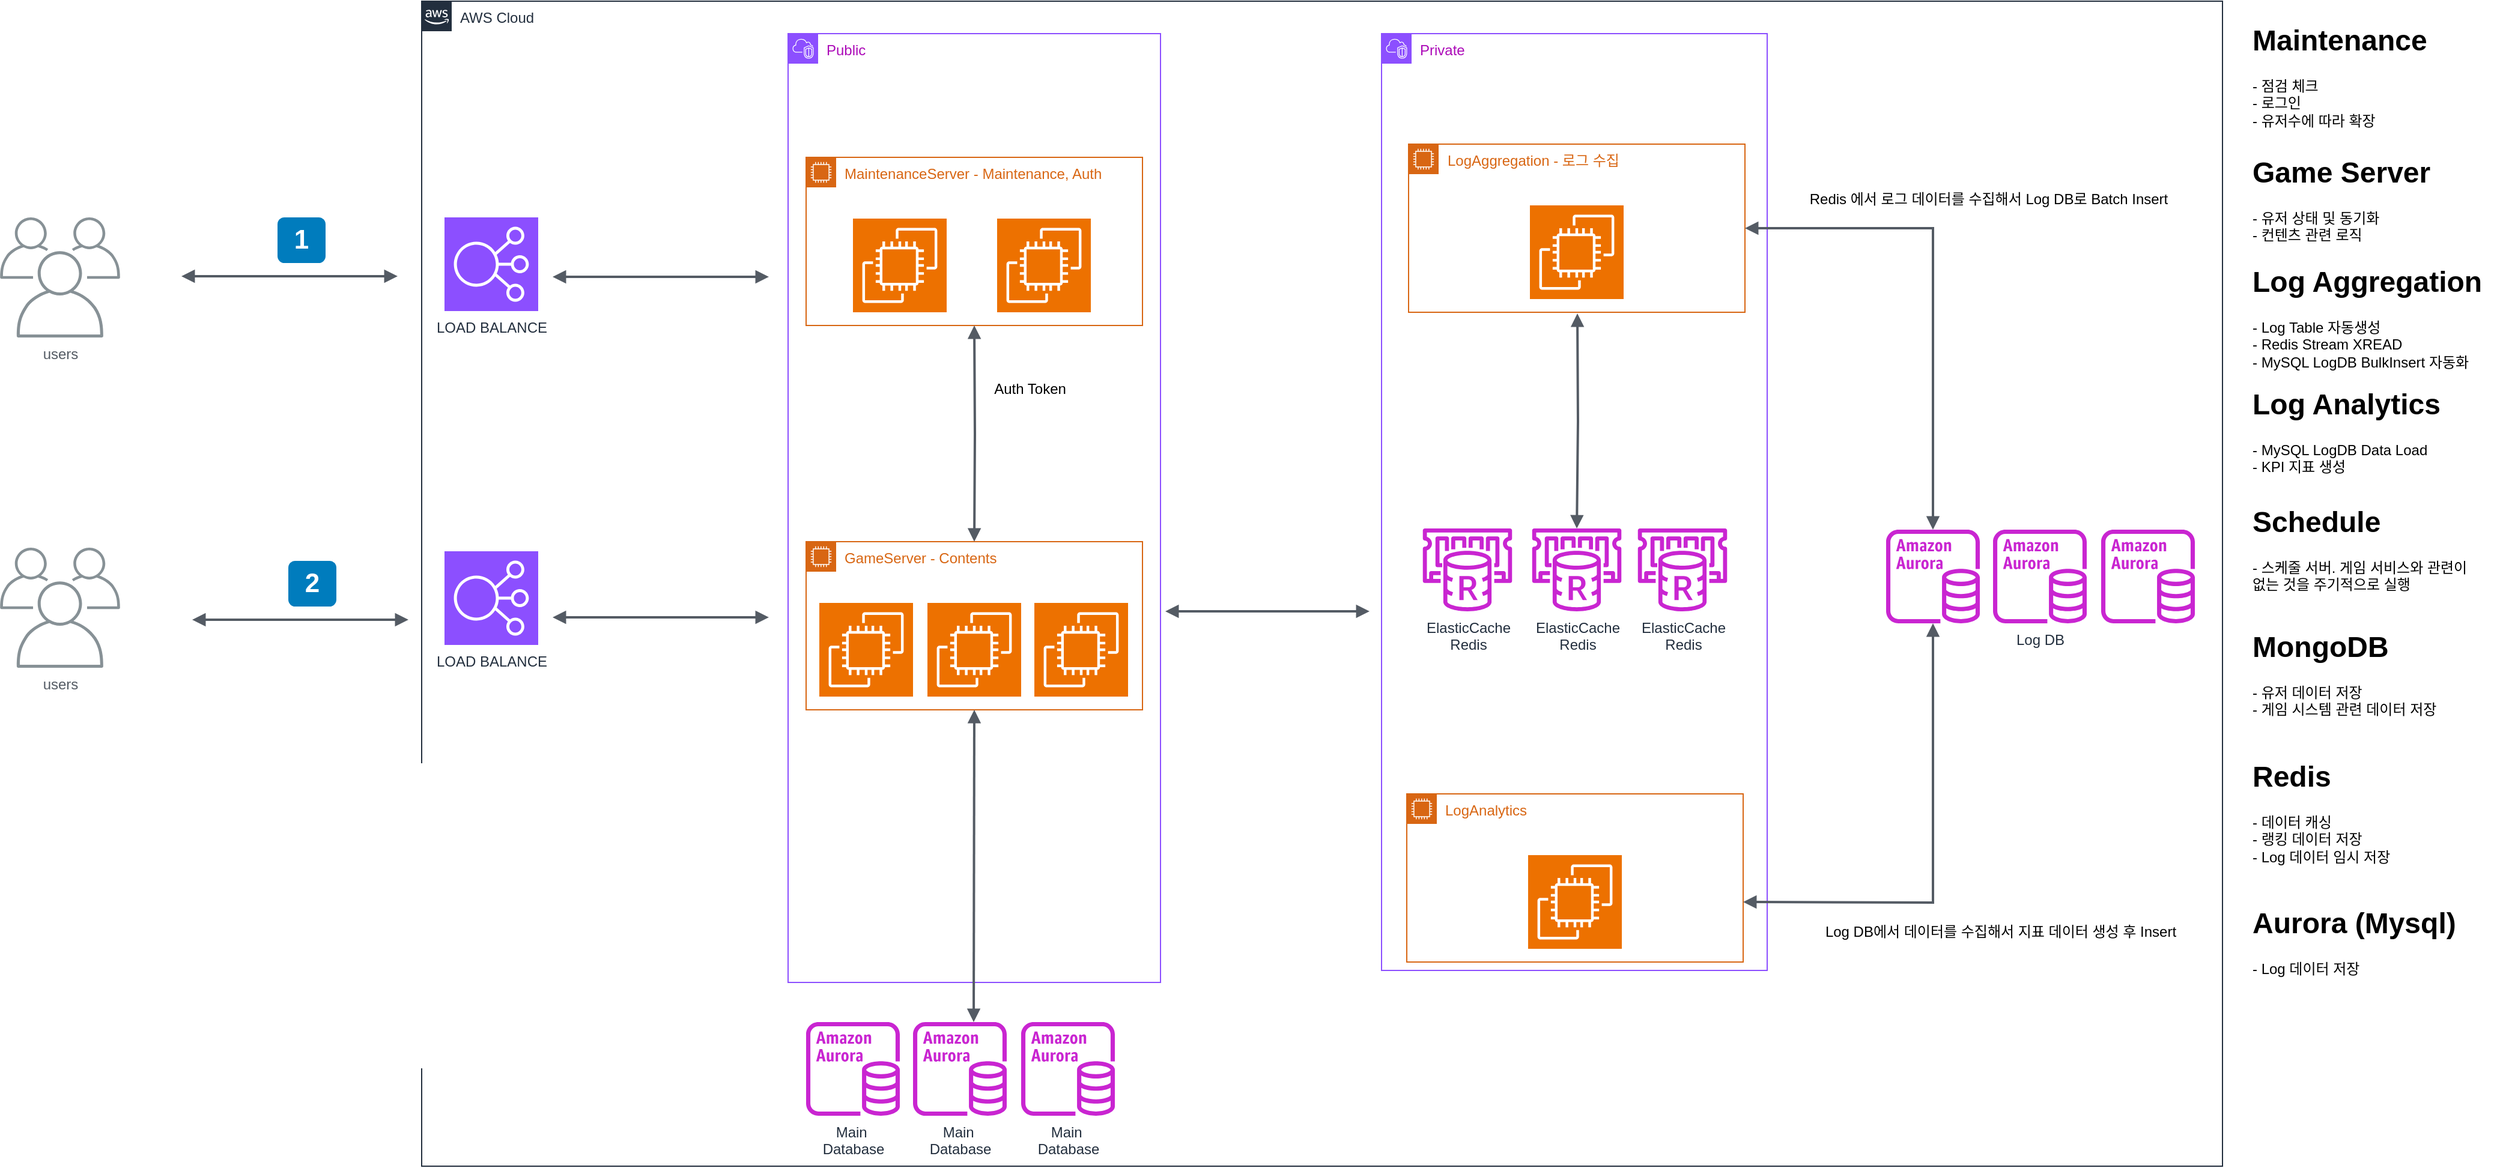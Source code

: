 <mxfile version="26.1.3">
  <diagram name="Page-1" id="rd8Y3L4nlU7eYM_8TJwS">
    <mxGraphModel dx="2474" dy="1098" grid="0" gridSize="10" guides="1" tooltips="1" connect="1" arrows="1" fold="1" page="0" pageScale="1" pageWidth="827" pageHeight="1169" background="#ffffff" math="0" shadow="0">
      <root>
        <mxCell id="0" />
        <mxCell id="1" parent="0" />
        <mxCell id="LTSO_g2LVrWA1BxB4xJP-1" value="&lt;font color=&quot;#ac0bb8&quot;&gt;Public&lt;/font&gt;" style="points=[[0,0],[0.25,0],[0.5,0],[0.75,0],[1,0],[1,0.25],[1,0.5],[1,0.75],[1,1],[0.75,1],[0.5,1],[0.25,1],[0,1],[0,0.75],[0,0.5],[0,0.25]];outlineConnect=0;gradientColor=none;html=1;whiteSpace=wrap;fontSize=12;fontStyle=0;container=1;pointerEvents=0;collapsible=0;recursiveResize=0;shape=mxgraph.aws4.group;grIcon=mxgraph.aws4.group_vpc2;strokeColor=#8C4FFF;fillColor=none;verticalAlign=top;align=left;spacingLeft=30;fontColor=#AAB7B8;dashed=0;" parent="1" vertex="1">
          <mxGeometry x="586" y="37" width="310" height="790" as="geometry" />
        </mxCell>
        <mxCell id="LTSO_g2LVrWA1BxB4xJP-2" value="&lt;font color=&quot;#ac0bb8&quot;&gt;Private&lt;/font&gt;" style="points=[[0,0],[0.25,0],[0.5,0],[0.75,0],[1,0],[1,0.25],[1,0.5],[1,0.75],[1,1],[0.75,1],[0.5,1],[0.25,1],[0,1],[0,0.75],[0,0.5],[0,0.25]];outlineConnect=0;gradientColor=none;html=1;whiteSpace=wrap;fontSize=12;fontStyle=0;container=1;pointerEvents=0;collapsible=0;recursiveResize=0;shape=mxgraph.aws4.group;grIcon=mxgraph.aws4.group_vpc2;strokeColor=#8C4FFF;fillColor=none;verticalAlign=top;align=left;spacingLeft=30;fontColor=#AAB7B8;dashed=0;" parent="1" vertex="1">
          <mxGeometry x="1080" y="37" width="321" height="780" as="geometry" />
        </mxCell>
        <mxCell id="LTSO_g2LVrWA1BxB4xJP-3" value="users" style="sketch=0;outlineConnect=0;gradientColor=none;fontColor=#545B64;strokeColor=none;fillColor=#879196;dashed=0;verticalLabelPosition=bottom;verticalAlign=top;align=center;html=1;fontSize=12;fontStyle=0;aspect=fixed;shape=mxgraph.aws4.illustration_users;pointerEvents=1" parent="1" vertex="1">
          <mxGeometry x="-70" y="190" width="100" height="100" as="geometry" />
        </mxCell>
        <mxCell id="LTSO_g2LVrWA1BxB4xJP-4" value="&lt;h1&gt;Maintenance&lt;/h1&gt;&lt;div&gt;- 점검 체크&lt;/div&gt;&lt;div&gt;- 로그인&lt;/div&gt;&lt;div&gt;- 유저수에 따라 확장&lt;br&gt;&lt;/div&gt;&lt;div&gt;&lt;br&gt;&lt;br&gt;&lt;/div&gt;&lt;p&gt;&lt;/p&gt;" style="text;html=1;strokeColor=none;fillColor=none;spacing=5;spacingTop=-20;whiteSpace=wrap;overflow=hidden;rounded=0;" parent="1" vertex="1">
          <mxGeometry x="1800" y="23" width="190" height="103" as="geometry" />
        </mxCell>
        <mxCell id="LTSO_g2LVrWA1BxB4xJP-5" value="&lt;h1&gt;Game Server&lt;/h1&gt;&lt;div&gt;- 유저 상태 및 동기화&lt;/div&gt;&lt;div&gt;- 컨텐츠 관련 로직&lt;br&gt;&lt;br&gt;&lt;/div&gt;&lt;p&gt;&lt;/p&gt;" style="text;html=1;strokeColor=none;fillColor=none;spacing=5;spacingTop=-20;whiteSpace=wrap;overflow=hidden;rounded=0;" parent="1" vertex="1">
          <mxGeometry x="1800" y="133" width="190" height="94" as="geometry" />
        </mxCell>
        <mxCell id="LTSO_g2LVrWA1BxB4xJP-6" value="&lt;h1&gt;Log Aggregation&lt;/h1&gt;&lt;div&gt;- Log Table 자동생성&lt;/div&gt;&lt;div&gt;- Redis Stream XREAD&lt;/div&gt;&lt;div&gt;- MySQL LogDB BulkInsert 자동화&lt;/div&gt;&lt;div&gt;&lt;br&gt;&lt;br&gt;&lt;/div&gt;&lt;p&gt;&lt;/p&gt;" style="text;html=1;strokeColor=none;fillColor=none;spacing=5;spacingTop=-20;whiteSpace=wrap;overflow=hidden;rounded=0;" parent="1" vertex="1">
          <mxGeometry x="1800" y="224" width="210" height="102" as="geometry" />
        </mxCell>
        <mxCell id="LTSO_g2LVrWA1BxB4xJP-7" value="&lt;h1&gt;Schedule&lt;/h1&gt;&lt;div&gt;- 스케줄 서버. 게임 서비스와 관련이&lt;/div&gt;&lt;div&gt;없는 것을 주기적으로 실행&lt;/div&gt;&lt;div&gt;&lt;br&gt;&lt;br&gt;&lt;/div&gt;&lt;p&gt;&lt;/p&gt;" style="text;html=1;strokeColor=none;fillColor=none;spacing=5;spacingTop=-20;whiteSpace=wrap;overflow=hidden;rounded=0;" parent="1" vertex="1">
          <mxGeometry x="1800" y="424" width="190" height="90" as="geometry" />
        </mxCell>
        <mxCell id="LTSO_g2LVrWA1BxB4xJP-8" value="&lt;h1&gt;Redis&lt;br&gt;&lt;/h1&gt;&lt;div&gt;- 데이터 캐싱&lt;br&gt;&lt;/div&gt;&lt;div&gt;- 랭킹 데이터 저장&lt;/div&gt;&lt;div&gt;- Log 데이터 임시 저장&lt;/div&gt;&lt;div&gt;&lt;br&gt;&lt;br&gt;&lt;/div&gt;&lt;p&gt;&lt;/p&gt;" style="text;html=1;strokeColor=none;fillColor=none;spacing=5;spacingTop=-20;whiteSpace=wrap;overflow=hidden;rounded=0;" parent="1" vertex="1">
          <mxGeometry x="1800" y="636" width="201" height="105" as="geometry" />
        </mxCell>
        <mxCell id="LTSO_g2LVrWA1BxB4xJP-9" value="AWS Cloud" style="points=[[0,0],[0.25,0],[0.5,0],[0.75,0],[1,0],[1,0.25],[1,0.5],[1,0.75],[1,1],[0.75,1],[0.5,1],[0.25,1],[0,1],[0,0.75],[0,0.5],[0,0.25]];outlineConnect=0;gradientColor=none;html=1;whiteSpace=wrap;fontSize=12;fontStyle=0;container=1;pointerEvents=0;collapsible=0;recursiveResize=0;shape=mxgraph.aws4.group;grIcon=mxgraph.aws4.group_aws_cloud_alt;strokeColor=#232F3E;fillColor=none;verticalAlign=top;align=left;spacingLeft=30;fontColor=#232F3E;dashed=0;" parent="1" vertex="1">
          <mxGeometry x="281" y="10" width="1499" height="970" as="geometry" />
        </mxCell>
        <mxCell id="LTSO_g2LVrWA1BxB4xJP-10" value="MaintenanceServer - Maintenance, Auth" style="points=[[0,0],[0.25,0],[0.5,0],[0.75,0],[1,0],[1,0.25],[1,0.5],[1,0.75],[1,1],[0.75,1],[0.5,1],[0.25,1],[0,1],[0,0.75],[0,0.5],[0,0.25]];outlineConnect=0;gradientColor=none;html=1;whiteSpace=wrap;fontSize=12;fontStyle=0;container=1;pointerEvents=0;collapsible=0;recursiveResize=0;shape=mxgraph.aws4.group;grIcon=mxgraph.aws4.group_ec2_instance_contents;strokeColor=#D86613;fillColor=none;verticalAlign=top;align=left;spacingLeft=30;fontColor=#D86613;dashed=0;" parent="LTSO_g2LVrWA1BxB4xJP-9" vertex="1">
          <mxGeometry x="320" y="130" width="280" height="140" as="geometry" />
        </mxCell>
        <mxCell id="LTSO_g2LVrWA1BxB4xJP-11" value="" style="sketch=0;points=[[0,0,0],[0.25,0,0],[0.5,0,0],[0.75,0,0],[1,0,0],[0,1,0],[0.25,1,0],[0.5,1,0],[0.75,1,0],[1,1,0],[0,0.25,0],[0,0.5,0],[0,0.75,0],[1,0.25,0],[1,0.5,0],[1,0.75,0]];outlineConnect=0;fontColor=#232F3E;fillColor=#ED7100;strokeColor=#ffffff;dashed=0;verticalLabelPosition=bottom;verticalAlign=top;align=center;html=1;fontSize=12;fontStyle=0;aspect=fixed;shape=mxgraph.aws4.resourceIcon;resIcon=mxgraph.aws4.ec2;" parent="LTSO_g2LVrWA1BxB4xJP-10" vertex="1">
          <mxGeometry x="39" y="51" width="78" height="78" as="geometry" />
        </mxCell>
        <mxCell id="LTSO_g2LVrWA1BxB4xJP-12" value="" style="sketch=0;points=[[0,0,0],[0.25,0,0],[0.5,0,0],[0.75,0,0],[1,0,0],[0,1,0],[0.25,1,0],[0.5,1,0],[0.75,1,0],[1,1,0],[0,0.25,0],[0,0.5,0],[0,0.75,0],[1,0.25,0],[1,0.5,0],[1,0.75,0]];outlineConnect=0;fontColor=#232F3E;fillColor=#ED7100;strokeColor=#ffffff;dashed=0;verticalLabelPosition=bottom;verticalAlign=top;align=center;html=1;fontSize=12;fontStyle=0;aspect=fixed;shape=mxgraph.aws4.resourceIcon;resIcon=mxgraph.aws4.ec2;" parent="LTSO_g2LVrWA1BxB4xJP-10" vertex="1">
          <mxGeometry x="159" y="51" width="78" height="78" as="geometry" />
        </mxCell>
        <mxCell id="LTSO_g2LVrWA1BxB4xJP-13" value="GameServer - Contents" style="points=[[0,0],[0.25,0],[0.5,0],[0.75,0],[1,0],[1,0.25],[1,0.5],[1,0.75],[1,1],[0.75,1],[0.5,1],[0.25,1],[0,1],[0,0.75],[0,0.5],[0,0.25]];outlineConnect=0;gradientColor=none;html=1;whiteSpace=wrap;fontSize=12;fontStyle=0;container=1;pointerEvents=0;collapsible=0;recursiveResize=0;shape=mxgraph.aws4.group;grIcon=mxgraph.aws4.group_ec2_instance_contents;strokeColor=#D86613;fillColor=none;verticalAlign=top;align=left;spacingLeft=30;fontColor=#D86613;dashed=0;" parent="LTSO_g2LVrWA1BxB4xJP-9" vertex="1">
          <mxGeometry x="320" y="450" width="280" height="140" as="geometry" />
        </mxCell>
        <mxCell id="LTSO_g2LVrWA1BxB4xJP-14" value="" style="sketch=0;points=[[0,0,0],[0.25,0,0],[0.5,0,0],[0.75,0,0],[1,0,0],[0,1,0],[0.25,1,0],[0.5,1,0],[0.75,1,0],[1,1,0],[0,0.25,0],[0,0.5,0],[0,0.75,0],[1,0.25,0],[1,0.5,0],[1,0.75,0]];outlineConnect=0;fontColor=#232F3E;fillColor=#ED7100;strokeColor=#ffffff;dashed=0;verticalLabelPosition=bottom;verticalAlign=top;align=center;html=1;fontSize=12;fontStyle=0;aspect=fixed;shape=mxgraph.aws4.resourceIcon;resIcon=mxgraph.aws4.ec2;" parent="LTSO_g2LVrWA1BxB4xJP-13" vertex="1">
          <mxGeometry x="11" y="51" width="78" height="78" as="geometry" />
        </mxCell>
        <mxCell id="LTSO_g2LVrWA1BxB4xJP-15" value="" style="sketch=0;points=[[0,0,0],[0.25,0,0],[0.5,0,0],[0.75,0,0],[1,0,0],[0,1,0],[0.25,1,0],[0.5,1,0],[0.75,1,0],[1,1,0],[0,0.25,0],[0,0.5,0],[0,0.75,0],[1,0.25,0],[1,0.5,0],[1,0.75,0]];outlineConnect=0;fontColor=#232F3E;fillColor=#ED7100;strokeColor=#ffffff;dashed=0;verticalLabelPosition=bottom;verticalAlign=top;align=center;html=1;fontSize=12;fontStyle=0;aspect=fixed;shape=mxgraph.aws4.resourceIcon;resIcon=mxgraph.aws4.ec2;" parent="LTSO_g2LVrWA1BxB4xJP-13" vertex="1">
          <mxGeometry x="101" y="51" width="78" height="78" as="geometry" />
        </mxCell>
        <mxCell id="LTSO_g2LVrWA1BxB4xJP-16" value="" style="sketch=0;points=[[0,0,0],[0.25,0,0],[0.5,0,0],[0.75,0,0],[1,0,0],[0,1,0],[0.25,1,0],[0.5,1,0],[0.75,1,0],[1,1,0],[0,0.25,0],[0,0.5,0],[0,0.75,0],[1,0.25,0],[1,0.5,0],[1,0.75,0]];outlineConnect=0;fontColor=#232F3E;fillColor=#ED7100;strokeColor=#ffffff;dashed=0;verticalLabelPosition=bottom;verticalAlign=top;align=center;html=1;fontSize=12;fontStyle=0;aspect=fixed;shape=mxgraph.aws4.resourceIcon;resIcon=mxgraph.aws4.ec2;" parent="LTSO_g2LVrWA1BxB4xJP-13" vertex="1">
          <mxGeometry x="190" y="51" width="78" height="78" as="geometry" />
        </mxCell>
        <mxCell id="LTSO_g2LVrWA1BxB4xJP-17" value="LOAD BALANCE" style="sketch=0;points=[[0,0,0],[0.25,0,0],[0.5,0,0],[0.75,0,0],[1,0,0],[0,1,0],[0.25,1,0],[0.5,1,0],[0.75,1,0],[1,1,0],[0,0.25,0],[0,0.5,0],[0,0.75,0],[1,0.25,0],[1,0.5,0],[1,0.75,0]];outlineConnect=0;fontColor=#232F3E;fillColor=#8C4FFF;strokeColor=#ffffff;dashed=0;verticalLabelPosition=bottom;verticalAlign=top;align=center;html=1;fontSize=12;fontStyle=0;aspect=fixed;shape=mxgraph.aws4.resourceIcon;resIcon=mxgraph.aws4.elastic_load_balancing;" parent="LTSO_g2LVrWA1BxB4xJP-9" vertex="1">
          <mxGeometry x="19" y="180" width="78" height="78" as="geometry" />
        </mxCell>
        <mxCell id="LTSO_g2LVrWA1BxB4xJP-18" value="" style="edgeStyle=orthogonalEdgeStyle;html=1;endArrow=block;elbow=vertical;startArrow=block;startFill=1;endFill=1;strokeColor=#545B64;rounded=0;strokeWidth=2;" parent="LTSO_g2LVrWA1BxB4xJP-9" edge="1">
          <mxGeometry width="100" relative="1" as="geometry">
            <mxPoint x="-200" y="229" as="sourcePoint" />
            <mxPoint x="-20" y="229" as="targetPoint" />
            <Array as="points">
              <mxPoint x="-80" y="228.5" />
              <mxPoint x="-80" y="228.5" />
            </Array>
          </mxGeometry>
        </mxCell>
        <mxCell id="LTSO_g2LVrWA1BxB4xJP-19" value="1" style="rounded=1;whiteSpace=wrap;html=1;fillColor=#007CBD;strokeColor=none;fontColor=#FFFFFF;fontStyle=1;fontSize=22;" parent="LTSO_g2LVrWA1BxB4xJP-9" vertex="1">
          <mxGeometry x="-120" y="180" width="40" height="38" as="geometry" />
        </mxCell>
        <mxCell id="LTSO_g2LVrWA1BxB4xJP-20" value="LOAD BALANCE" style="sketch=0;points=[[0,0,0],[0.25,0,0],[0.5,0,0],[0.75,0,0],[1,0,0],[0,1,0],[0.25,1,0],[0.5,1,0],[0.75,1,0],[1,1,0],[0,0.25,0],[0,0.5,0],[0,0.75,0],[1,0.25,0],[1,0.5,0],[1,0.75,0]];outlineConnect=0;fontColor=#232F3E;fillColor=#8C4FFF;strokeColor=#ffffff;dashed=0;verticalLabelPosition=bottom;verticalAlign=top;align=center;html=1;fontSize=12;fontStyle=0;aspect=fixed;shape=mxgraph.aws4.resourceIcon;resIcon=mxgraph.aws4.elastic_load_balancing;" parent="LTSO_g2LVrWA1BxB4xJP-9" vertex="1">
          <mxGeometry x="19" y="458" width="78" height="78" as="geometry" />
        </mxCell>
        <mxCell id="LTSO_g2LVrWA1BxB4xJP-21" value="" style="edgeStyle=orthogonalEdgeStyle;html=1;endArrow=block;elbow=vertical;startArrow=block;startFill=1;endFill=1;strokeColor=#545B64;rounded=0;strokeWidth=2;" parent="LTSO_g2LVrWA1BxB4xJP-9" edge="1">
          <mxGeometry width="100" relative="1" as="geometry">
            <mxPoint x="109" y="513" as="sourcePoint" />
            <mxPoint x="289" y="513" as="targetPoint" />
            <Array as="points">
              <mxPoint x="229" y="512.5" />
              <mxPoint x="229" y="512.5" />
            </Array>
          </mxGeometry>
        </mxCell>
        <mxCell id="LTSO_g2LVrWA1BxB4xJP-22" value="" style="edgeStyle=orthogonalEdgeStyle;html=1;endArrow=block;elbow=vertical;startArrow=block;startFill=1;endFill=1;strokeColor=#545B64;rounded=0;strokeWidth=2;entryX=0.5;entryY=0;entryDx=0;entryDy=0;" parent="LTSO_g2LVrWA1BxB4xJP-9" target="LTSO_g2LVrWA1BxB4xJP-13" edge="1">
          <mxGeometry width="100" relative="1" as="geometry">
            <mxPoint x="460" y="270" as="sourcePoint" />
            <mxPoint x="546" y="340" as="targetPoint" />
            <Array as="points" />
          </mxGeometry>
        </mxCell>
        <mxCell id="LTSO_g2LVrWA1BxB4xJP-23" value="" style="edgeStyle=orthogonalEdgeStyle;html=1;endArrow=block;elbow=vertical;startArrow=block;startFill=1;endFill=1;strokeColor=#545B64;rounded=0;strokeWidth=2;" parent="LTSO_g2LVrWA1BxB4xJP-9" edge="1">
          <mxGeometry width="100" relative="1" as="geometry">
            <mxPoint x="109" y="229.5" as="sourcePoint" />
            <mxPoint x="289" y="229.5" as="targetPoint" />
            <Array as="points">
              <mxPoint x="229" y="229" />
              <mxPoint x="229" y="229" />
            </Array>
          </mxGeometry>
        </mxCell>
        <mxCell id="LTSO_g2LVrWA1BxB4xJP-24" value="&lt;div&gt;ElasticCache&lt;br&gt;&lt;/div&gt;&lt;div&gt;Redis&lt;/div&gt;" style="sketch=0;outlineConnect=0;fontColor=#232F3E;gradientColor=none;fillColor=#C925D1;strokeColor=none;dashed=0;verticalLabelPosition=bottom;verticalAlign=top;align=center;html=1;fontSize=12;fontStyle=0;aspect=fixed;pointerEvents=1;shape=mxgraph.aws4.elasticache_for_redis;" parent="LTSO_g2LVrWA1BxB4xJP-9" vertex="1">
          <mxGeometry x="922.5" y="439" width="78" height="69" as="geometry" />
        </mxCell>
        <mxCell id="LTSO_g2LVrWA1BxB4xJP-25" value="&lt;div&gt;ElasticCache&lt;br&gt;&lt;/div&gt;&lt;div&gt;Redis&lt;/div&gt;" style="sketch=0;outlineConnect=0;fontColor=#232F3E;gradientColor=none;fillColor=#C925D1;strokeColor=none;dashed=0;verticalLabelPosition=bottom;verticalAlign=top;align=center;html=1;fontSize=12;fontStyle=0;aspect=fixed;pointerEvents=1;shape=mxgraph.aws4.elasticache_for_redis;" parent="LTSO_g2LVrWA1BxB4xJP-9" vertex="1">
          <mxGeometry x="831.5" y="439" width="78" height="69" as="geometry" />
        </mxCell>
        <mxCell id="LTSO_g2LVrWA1BxB4xJP-26" value="&lt;div&gt;ElasticCache&lt;br&gt;&lt;/div&gt;&lt;div&gt;Redis&lt;/div&gt;" style="sketch=0;outlineConnect=0;fontColor=#232F3E;gradientColor=none;fillColor=#C925D1;strokeColor=none;dashed=0;verticalLabelPosition=bottom;verticalAlign=top;align=center;html=1;fontSize=12;fontStyle=0;aspect=fixed;pointerEvents=1;shape=mxgraph.aws4.elasticache_for_redis;" parent="LTSO_g2LVrWA1BxB4xJP-9" vertex="1">
          <mxGeometry x="1010.5" y="439" width="78" height="69" as="geometry" />
        </mxCell>
        <mxCell id="LTSO_g2LVrWA1BxB4xJP-27" value="LogAnalytics" style="points=[[0,0],[0.25,0],[0.5,0],[0.75,0],[1,0],[1,0.25],[1,0.5],[1,0.75],[1,1],[0.75,1],[0.5,1],[0.25,1],[0,1],[0,0.75],[0,0.5],[0,0.25]];outlineConnect=0;gradientColor=none;html=1;whiteSpace=wrap;fontSize=12;fontStyle=0;container=1;pointerEvents=0;collapsible=0;recursiveResize=0;shape=mxgraph.aws4.group;grIcon=mxgraph.aws4.group_ec2_instance_contents;strokeColor=#D86613;fillColor=none;verticalAlign=top;align=left;spacingLeft=30;fontColor=#D86613;dashed=0;" parent="LTSO_g2LVrWA1BxB4xJP-9" vertex="1">
          <mxGeometry x="820" y="660" width="280" height="140" as="geometry" />
        </mxCell>
        <mxCell id="LTSO_g2LVrWA1BxB4xJP-28" value="" style="sketch=0;points=[[0,0,0],[0.25,0,0],[0.5,0,0],[0.75,0,0],[1,0,0],[0,1,0],[0.25,1,0],[0.5,1,0],[0.75,1,0],[1,1,0],[0,0.25,0],[0,0.5,0],[0,0.75,0],[1,0.25,0],[1,0.5,0],[1,0.75,0]];outlineConnect=0;fontColor=#232F3E;fillColor=#ED7100;strokeColor=#ffffff;dashed=0;verticalLabelPosition=bottom;verticalAlign=top;align=center;html=1;fontSize=12;fontStyle=0;aspect=fixed;shape=mxgraph.aws4.resourceIcon;resIcon=mxgraph.aws4.ec2;" parent="LTSO_g2LVrWA1BxB4xJP-27" vertex="1">
          <mxGeometry x="101" y="51" width="78" height="78" as="geometry" />
        </mxCell>
        <mxCell id="LTSO_g2LVrWA1BxB4xJP-29" value="" style="edgeStyle=orthogonalEdgeStyle;html=1;endArrow=block;elbow=vertical;startArrow=block;startFill=1;endFill=1;strokeColor=#545B64;rounded=0;strokeWidth=2;" parent="LTSO_g2LVrWA1BxB4xJP-9" edge="1">
          <mxGeometry width="100" relative="1" as="geometry">
            <mxPoint x="619" y="508" as="sourcePoint" />
            <mxPoint x="789" y="508" as="targetPoint" />
            <Array as="points">
              <mxPoint x="749" y="508" />
              <mxPoint x="749" y="508" />
            </Array>
          </mxGeometry>
        </mxCell>
        <mxCell id="LTSO_g2LVrWA1BxB4xJP-30" value="" style="edgeStyle=orthogonalEdgeStyle;html=1;endArrow=block;elbow=vertical;startArrow=block;startFill=1;endFill=1;strokeColor=#545B64;rounded=0;strokeWidth=2;" parent="LTSO_g2LVrWA1BxB4xJP-9" target="LTSO_g2LVrWA1BxB4xJP-24" edge="1">
          <mxGeometry width="100" relative="1" as="geometry">
            <mxPoint x="962" y="260" as="sourcePoint" />
            <mxPoint x="960" y="330" as="targetPoint" />
            <Array as="points" />
          </mxGeometry>
        </mxCell>
        <mxCell id="LTSO_g2LVrWA1BxB4xJP-32" value="&lt;div&gt;Main&amp;nbsp;&lt;/div&gt;&lt;div&gt;Database&lt;/div&gt;" style="sketch=0;outlineConnect=0;fontColor=#232F3E;gradientColor=none;fillColor=#C925D1;strokeColor=none;dashed=0;verticalLabelPosition=bottom;verticalAlign=top;align=center;html=1;fontSize=12;fontStyle=0;aspect=fixed;pointerEvents=1;shape=mxgraph.aws4.aurora_instance;" parent="LTSO_g2LVrWA1BxB4xJP-9" vertex="1">
          <mxGeometry x="409" y="850" width="78" height="78" as="geometry" />
        </mxCell>
        <mxCell id="LTSO_g2LVrWA1BxB4xJP-33" value="&lt;div&gt;Main&amp;nbsp;&lt;/div&gt;&lt;div&gt;Database&lt;/div&gt;" style="sketch=0;outlineConnect=0;fontColor=#232F3E;gradientColor=none;fillColor=#C925D1;strokeColor=none;dashed=0;verticalLabelPosition=bottom;verticalAlign=top;align=center;html=1;fontSize=12;fontStyle=0;aspect=fixed;pointerEvents=1;shape=mxgraph.aws4.aurora_instance;" parent="LTSO_g2LVrWA1BxB4xJP-9" vertex="1">
          <mxGeometry x="320" y="850" width="78" height="78" as="geometry" />
        </mxCell>
        <mxCell id="LTSO_g2LVrWA1BxB4xJP-34" value="&lt;div&gt;Main&amp;nbsp;&lt;/div&gt;&lt;div&gt;Database&lt;/div&gt;" style="sketch=0;outlineConnect=0;fontColor=#232F3E;gradientColor=none;fillColor=#C925D1;strokeColor=none;dashed=0;verticalLabelPosition=bottom;verticalAlign=top;align=center;html=1;fontSize=12;fontStyle=0;aspect=fixed;pointerEvents=1;shape=mxgraph.aws4.aurora_instance;" parent="LTSO_g2LVrWA1BxB4xJP-9" vertex="1">
          <mxGeometry x="499" y="850" width="78" height="78" as="geometry" />
        </mxCell>
        <mxCell id="LTSO_g2LVrWA1BxB4xJP-35" value="" style="edgeStyle=orthogonalEdgeStyle;html=1;endArrow=block;elbow=vertical;startArrow=block;startFill=1;endFill=1;strokeColor=#545B64;rounded=0;strokeWidth=2;exitX=0.5;exitY=1;exitDx=0;exitDy=0;entryX=0.5;entryY=0;entryDx=0;entryDy=0;" parent="LTSO_g2LVrWA1BxB4xJP-9" source="LTSO_g2LVrWA1BxB4xJP-13" edge="1">
          <mxGeometry width="100" relative="1" as="geometry">
            <mxPoint x="459.5" y="645" as="sourcePoint" />
            <mxPoint x="459.5" y="850" as="targetPoint" />
            <Array as="points" />
          </mxGeometry>
        </mxCell>
        <mxCell id="LTSO_g2LVrWA1BxB4xJP-36" value="Auth Token" style="text;html=1;align=center;verticalAlign=middle;resizable=0;points=[];autosize=1;strokeColor=none;fillColor=none;" parent="LTSO_g2LVrWA1BxB4xJP-9" vertex="1">
          <mxGeometry x="466" y="308" width="80" height="30" as="geometry" />
        </mxCell>
        <mxCell id="LTSO_g2LVrWA1BxB4xJP-37" value="LogAggregation - 로그 수집" style="points=[[0,0],[0.25,0],[0.5,0],[0.75,0],[1,0],[1,0.25],[1,0.5],[1,0.75],[1,1],[0.75,1],[0.5,1],[0.25,1],[0,1],[0,0.75],[0,0.5],[0,0.25]];outlineConnect=0;gradientColor=none;html=1;whiteSpace=wrap;fontSize=12;fontStyle=0;container=1;pointerEvents=0;collapsible=0;recursiveResize=0;shape=mxgraph.aws4.group;grIcon=mxgraph.aws4.group_ec2_instance_contents;strokeColor=#D86613;fillColor=none;verticalAlign=top;align=left;spacingLeft=30;fontColor=#D86613;dashed=0;" parent="LTSO_g2LVrWA1BxB4xJP-9" vertex="1">
          <mxGeometry x="821.5" y="119" width="280" height="140" as="geometry" />
        </mxCell>
        <mxCell id="LTSO_g2LVrWA1BxB4xJP-38" value="" style="sketch=0;points=[[0,0,0],[0.25,0,0],[0.5,0,0],[0.75,0,0],[1,0,0],[0,1,0],[0.25,1,0],[0.5,1,0],[0.75,1,0],[1,1,0],[0,0.25,0],[0,0.5,0],[0,0.75,0],[1,0.25,0],[1,0.5,0],[1,0.75,0]];outlineConnect=0;fontColor=#232F3E;fillColor=#ED7100;strokeColor=#ffffff;dashed=0;verticalLabelPosition=bottom;verticalAlign=top;align=center;html=1;fontSize=12;fontStyle=0;aspect=fixed;shape=mxgraph.aws4.resourceIcon;resIcon=mxgraph.aws4.ec2;" parent="LTSO_g2LVrWA1BxB4xJP-37" vertex="1">
          <mxGeometry x="101" y="51" width="78" height="78" as="geometry" />
        </mxCell>
        <mxCell id="LTSO_g2LVrWA1BxB4xJP-39" value="" style="edgeStyle=orthogonalEdgeStyle;html=1;endArrow=block;elbow=vertical;startArrow=block;startFill=1;endFill=1;strokeColor=#545B64;rounded=0;strokeWidth=2;" parent="LTSO_g2LVrWA1BxB4xJP-9" target="LTSO_g2LVrWA1BxB4xJP-46" edge="1">
          <mxGeometry width="100" relative="1" as="geometry">
            <mxPoint x="1100" y="750" as="sourcePoint" />
            <mxPoint x="1257" y="690" as="targetPoint" />
            <Array as="points" />
          </mxGeometry>
        </mxCell>
        <mxCell id="LTSO_g2LVrWA1BxB4xJP-40" value="Log DB에서 데이터를 수집해서 지표 데이터 생성 후 Insert" style="text;html=1;align=center;verticalAlign=middle;resizable=0;points=[];autosize=1;strokeColor=none;fillColor=none;" parent="LTSO_g2LVrWA1BxB4xJP-9" vertex="1">
          <mxGeometry x="1149" y="760" width="330" height="30" as="geometry" />
        </mxCell>
        <mxCell id="LTSO_g2LVrWA1BxB4xJP-41" value="&lt;h1&gt;MongoDB&lt;br&gt;&lt;/h1&gt;&lt;div&gt;- 유저 데이터 저장&lt;/div&gt;&lt;div&gt;- 게임 시스템 관련 데이터 저장&lt;/div&gt;&lt;p&gt;&lt;/p&gt;" style="text;html=1;strokeColor=none;fillColor=none;spacing=5;spacingTop=-20;whiteSpace=wrap;overflow=hidden;rounded=0;" parent="1" vertex="1">
          <mxGeometry x="1800" y="528" width="201" height="91" as="geometry" />
        </mxCell>
        <mxCell id="LTSO_g2LVrWA1BxB4xJP-42" value="" style="edgeStyle=orthogonalEdgeStyle;html=1;endArrow=block;elbow=vertical;startArrow=block;startFill=1;endFill=1;strokeColor=#545B64;rounded=0;strokeWidth=2;" parent="1" edge="1">
          <mxGeometry width="100" relative="1" as="geometry">
            <mxPoint x="90" y="525" as="sourcePoint" />
            <mxPoint x="270" y="525" as="targetPoint" />
            <Array as="points">
              <mxPoint x="210" y="524.5" />
              <mxPoint x="210" y="524.5" />
            </Array>
          </mxGeometry>
        </mxCell>
        <mxCell id="LTSO_g2LVrWA1BxB4xJP-43" value="2" style="rounded=1;whiteSpace=wrap;html=1;fillColor=#007CBD;strokeColor=none;fontColor=#FFFFFF;fontStyle=1;fontSize=22;" parent="1" vertex="1">
          <mxGeometry x="170" y="476" width="40" height="38" as="geometry" />
        </mxCell>
        <mxCell id="LTSO_g2LVrWA1BxB4xJP-44" value="users" style="sketch=0;outlineConnect=0;gradientColor=none;fontColor=#545B64;strokeColor=none;fillColor=#879196;dashed=0;verticalLabelPosition=bottom;verticalAlign=top;align=center;html=1;fontSize=12;fontStyle=0;aspect=fixed;shape=mxgraph.aws4.illustration_users;pointerEvents=1" parent="1" vertex="1">
          <mxGeometry x="-70" y="465" width="100" height="100" as="geometry" />
        </mxCell>
        <mxCell id="LTSO_g2LVrWA1BxB4xJP-45" value="&lt;div&gt;Log DB&lt;/div&gt;&lt;div&gt;&lt;br&gt;&lt;/div&gt;" style="sketch=0;outlineConnect=0;fontColor=#232F3E;gradientColor=none;fillColor=#C925D1;strokeColor=none;dashed=0;verticalLabelPosition=bottom;verticalAlign=top;align=center;html=1;fontSize=12;fontStyle=0;aspect=fixed;pointerEvents=1;shape=mxgraph.aws4.aurora_instance;" parent="1" vertex="1">
          <mxGeometry x="1589" y="450" width="78" height="78" as="geometry" />
        </mxCell>
        <mxCell id="LTSO_g2LVrWA1BxB4xJP-46" value="" style="sketch=0;outlineConnect=0;fontColor=#232F3E;gradientColor=none;fillColor=#C925D1;strokeColor=none;dashed=0;verticalLabelPosition=bottom;verticalAlign=top;align=center;html=1;fontSize=12;fontStyle=0;aspect=fixed;pointerEvents=1;shape=mxgraph.aws4.aurora_instance;" parent="1" vertex="1">
          <mxGeometry x="1500" y="450" width="78" height="78" as="geometry" />
        </mxCell>
        <mxCell id="LTSO_g2LVrWA1BxB4xJP-47" value="" style="sketch=0;outlineConnect=0;fontColor=#232F3E;gradientColor=none;fillColor=#C925D1;strokeColor=none;dashed=0;verticalLabelPosition=bottom;verticalAlign=top;align=center;html=1;fontSize=12;fontStyle=0;aspect=fixed;pointerEvents=1;shape=mxgraph.aws4.aurora_instance;" parent="1" vertex="1">
          <mxGeometry x="1679" y="450" width="78" height="78" as="geometry" />
        </mxCell>
        <mxCell id="LTSO_g2LVrWA1BxB4xJP-48" value="" style="edgeStyle=orthogonalEdgeStyle;html=1;endArrow=block;elbow=vertical;startArrow=block;startFill=1;endFill=1;strokeColor=#545B64;rounded=0;strokeWidth=2;" parent="1" source="LTSO_g2LVrWA1BxB4xJP-37" target="LTSO_g2LVrWA1BxB4xJP-46" edge="1">
          <mxGeometry width="100" relative="1" as="geometry">
            <mxPoint x="1490" y="250" as="sourcePoint" />
            <mxPoint x="1490" y="429" as="targetPoint" />
            <Array as="points" />
          </mxGeometry>
        </mxCell>
        <mxCell id="LTSO_g2LVrWA1BxB4xJP-49" value="Redis 에서 로그 데이터를 수집해서 Log DB로 Batch Insert" style="text;html=1;align=center;verticalAlign=middle;resizable=0;points=[];autosize=1;strokeColor=none;fillColor=none;" parent="1" vertex="1">
          <mxGeometry x="1420" y="160" width="330" height="30" as="geometry" />
        </mxCell>
        <mxCell id="bV8kw-jXrHSno13LatIN-1" value="&lt;h1&gt;Log Analytics&lt;/h1&gt;&lt;div&gt;- MySQL LogDB Data Load&lt;/div&gt;&lt;div&gt;- KPI 지표 생성&lt;/div&gt;&lt;div&gt;&lt;br&gt;&lt;br&gt;&lt;/div&gt;&lt;p&gt;&lt;/p&gt;" style="text;html=1;strokeColor=none;fillColor=none;spacing=5;spacingTop=-20;whiteSpace=wrap;overflow=hidden;rounded=0;" vertex="1" parent="1">
          <mxGeometry x="1800" y="326" width="190" height="90" as="geometry" />
        </mxCell>
        <mxCell id="bV8kw-jXrHSno13LatIN-2" value="&lt;h1&gt;Aurora (Mysql)&lt;/h1&gt;&lt;div&gt;- Log 데이터 저장&lt;/div&gt;&lt;p&gt;&lt;/p&gt;" style="text;html=1;strokeColor=none;fillColor=none;spacing=5;spacingTop=-20;whiteSpace=wrap;overflow=hidden;rounded=0;" vertex="1" parent="1">
          <mxGeometry x="1800" y="758" width="201" height="77" as="geometry" />
        </mxCell>
      </root>
    </mxGraphModel>
  </diagram>
</mxfile>
